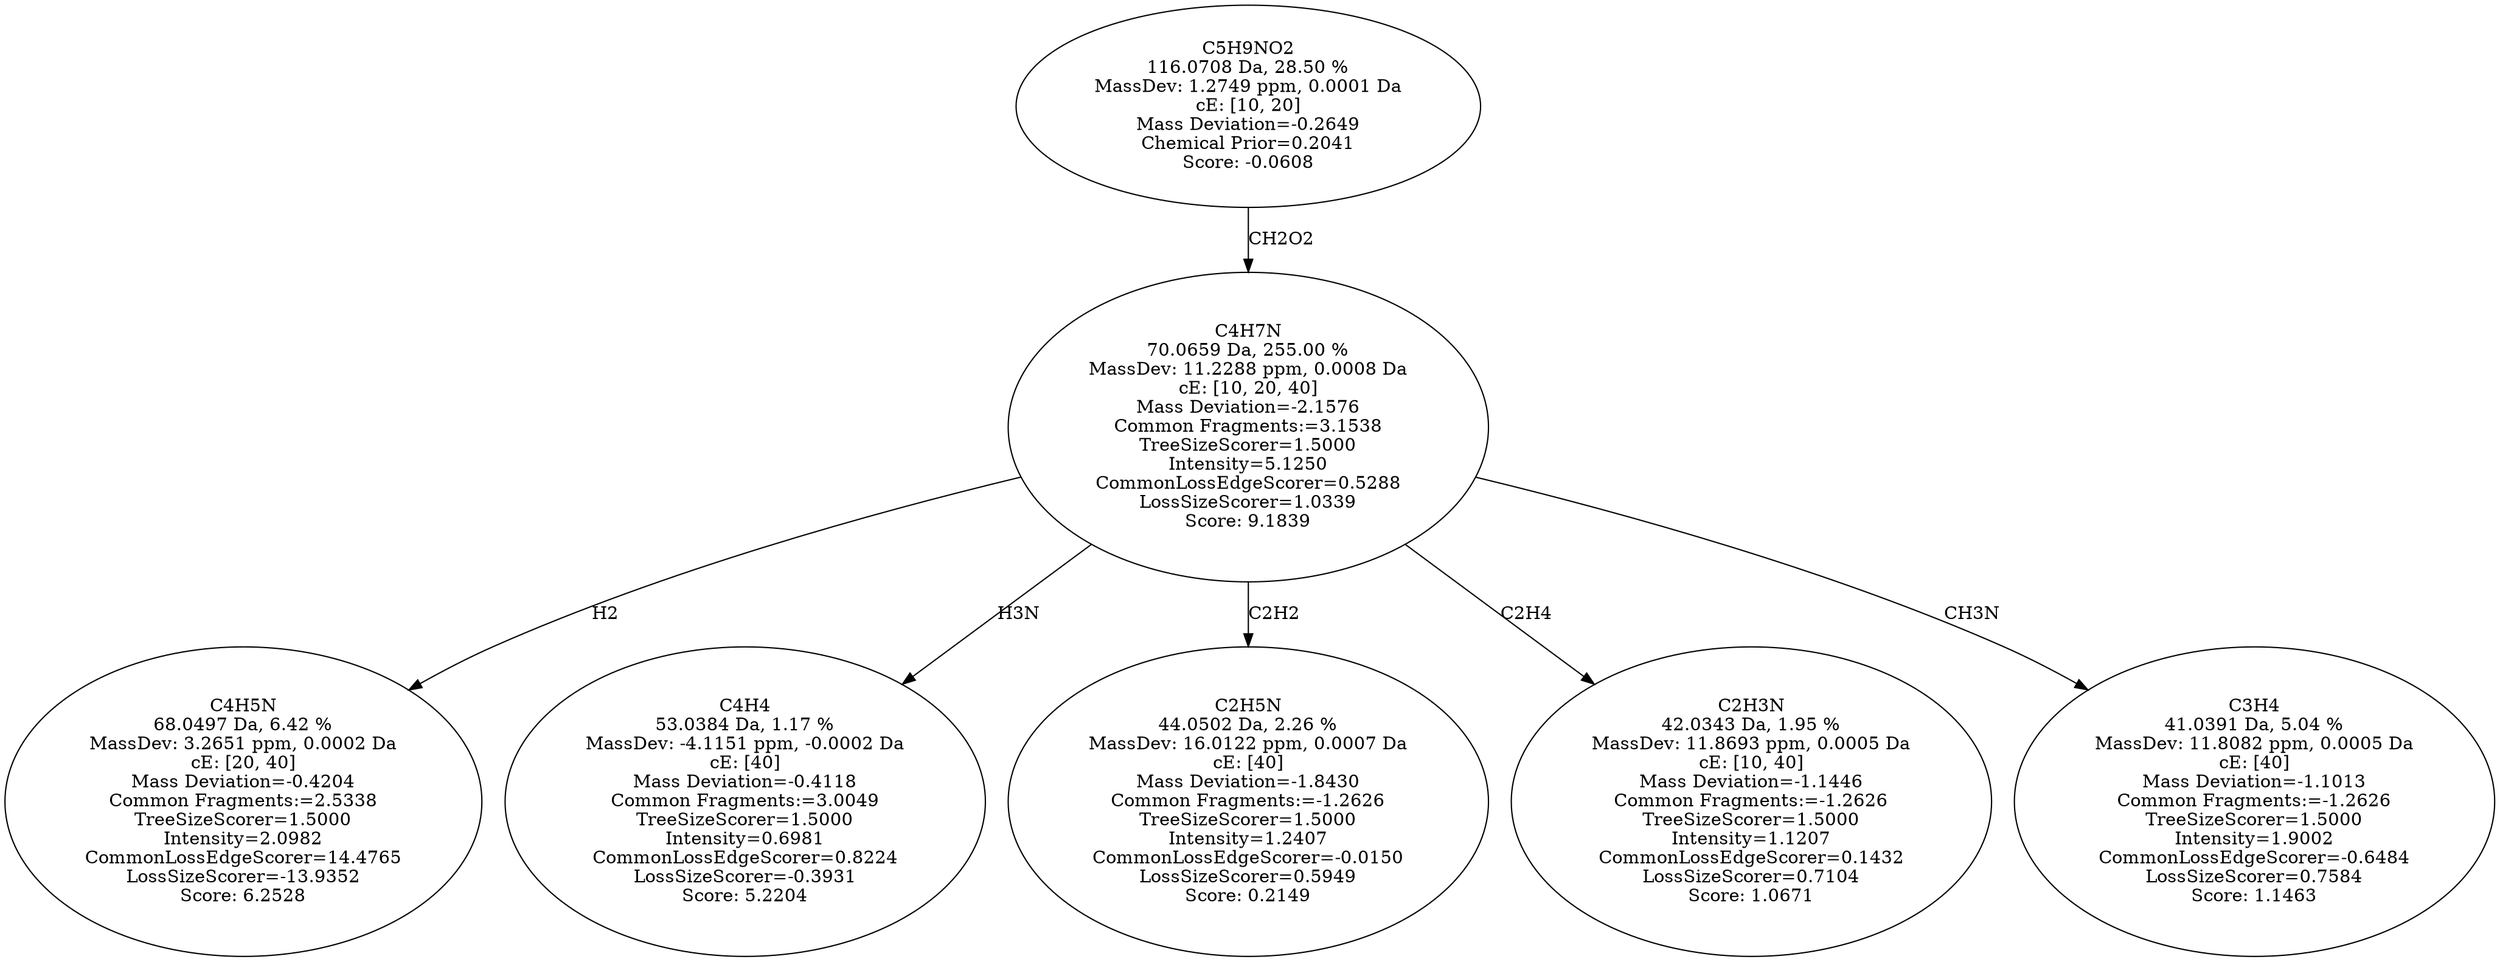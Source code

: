 strict digraph {
v1 [label="C4H5N\n68.0497 Da, 6.42 %\nMassDev: 3.2651 ppm, 0.0002 Da\ncE: [20, 40]\nMass Deviation=-0.4204\nCommon Fragments:=2.5338\nTreeSizeScorer=1.5000\nIntensity=2.0982\nCommonLossEdgeScorer=14.4765\nLossSizeScorer=-13.9352\nScore: 6.2528"];
v2 [label="C4H4\n53.0384 Da, 1.17 %\nMassDev: -4.1151 ppm, -0.0002 Da\ncE: [40]\nMass Deviation=-0.4118\nCommon Fragments:=3.0049\nTreeSizeScorer=1.5000\nIntensity=0.6981\nCommonLossEdgeScorer=0.8224\nLossSizeScorer=-0.3931\nScore: 5.2204"];
v3 [label="C2H5N\n44.0502 Da, 2.26 %\nMassDev: 16.0122 ppm, 0.0007 Da\ncE: [40]\nMass Deviation=-1.8430\nCommon Fragments:=-1.2626\nTreeSizeScorer=1.5000\nIntensity=1.2407\nCommonLossEdgeScorer=-0.0150\nLossSizeScorer=0.5949\nScore: 0.2149"];
v4 [label="C2H3N\n42.0343 Da, 1.95 %\nMassDev: 11.8693 ppm, 0.0005 Da\ncE: [10, 40]\nMass Deviation=-1.1446\nCommon Fragments:=-1.2626\nTreeSizeScorer=1.5000\nIntensity=1.1207\nCommonLossEdgeScorer=0.1432\nLossSizeScorer=0.7104\nScore: 1.0671"];
v5 [label="C3H4\n41.0391 Da, 5.04 %\nMassDev: 11.8082 ppm, 0.0005 Da\ncE: [40]\nMass Deviation=-1.1013\nCommon Fragments:=-1.2626\nTreeSizeScorer=1.5000\nIntensity=1.9002\nCommonLossEdgeScorer=-0.6484\nLossSizeScorer=0.7584\nScore: 1.1463"];
v6 [label="C4H7N\n70.0659 Da, 255.00 %\nMassDev: 11.2288 ppm, 0.0008 Da\ncE: [10, 20, 40]\nMass Deviation=-2.1576\nCommon Fragments:=3.1538\nTreeSizeScorer=1.5000\nIntensity=5.1250\nCommonLossEdgeScorer=0.5288\nLossSizeScorer=1.0339\nScore: 9.1839"];
v7 [label="C5H9NO2\n116.0708 Da, 28.50 %\nMassDev: 1.2749 ppm, 0.0001 Da\ncE: [10, 20]\nMass Deviation=-0.2649\nChemical Prior=0.2041\nScore: -0.0608"];
v6 -> v1 [label="H2"];
v6 -> v2 [label="H3N"];
v6 -> v3 [label="C2H2"];
v6 -> v4 [label="C2H4"];
v6 -> v5 [label="CH3N"];
v7 -> v6 [label="CH2O2"];
}